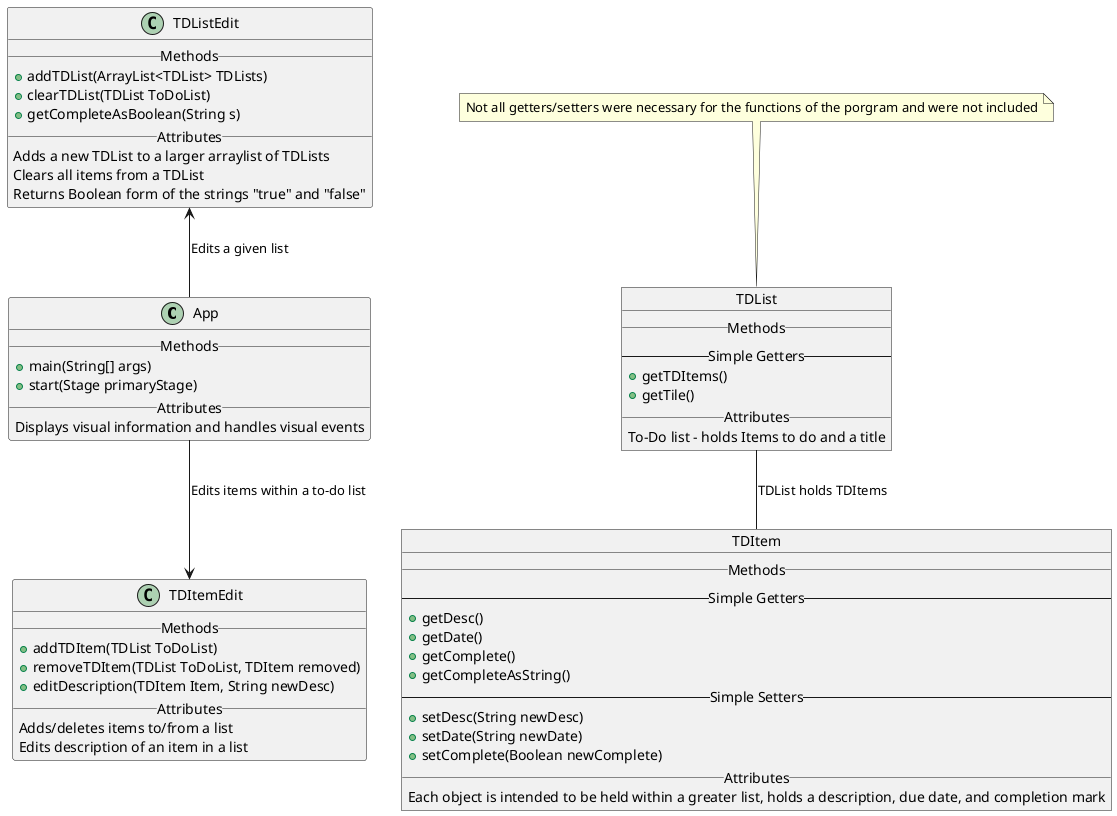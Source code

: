 @startuml
'https://plantuml.com/sequence-diagram

class "App" as App {
    __Methods__
    +main(String[] args)
    +start(Stage primaryStage)
    __Attributes__
    Displays visual information and handles visual events
}

class "TDItemEdit" as TDItemEdit {
    __Methods__
    +addTDItem(TDList ToDoList)
    +removeTDItem(TDList ToDoList, TDItem removed)
    +editDescription(TDItem Item, String newDesc)
    __Attributes__
    Adds/deletes items to/from a list
    Edits description of an item in a list
}

class "TDListEdit" as TDListEdit {
    __Methods__
    +addTDList(ArrayList<TDList> TDLists)
    +clearTDList(TDList ToDoList)
    +getCompleteAsBoolean(String s)
    __Attributes__
    Adds a new TDList to a larger arraylist of TDLists
    Clears all items from a TDList
    Returns Boolean form of the strings "true" and "false"
}

object TDItem {
    __Methods__
    --Simple Getters--
    +getDesc()
    +getDate()
    +getComplete()
    +getCompleteAsString()
    --Simple Setters--
    +setDesc(String newDesc)
    +setDate(String newDate)
    +setComplete(Boolean newComplete)
    __Attributes__
    Each object is intended to be held within a greater list, holds a description, due date, and completion mark
}

object TDList {
    __Methods__
    --Simple Getters--
    +getTDItems()
    +getTile()
    __Attributes__
    To-Do list - holds Items to do and a title
}

App --> "TDItemEdit" : Edits items within a to-do list
App -up-> "TDListEdit" : Edits a given list
TDList -- TDItem : TDList holds TDItems
note top of TDList : Not all getters/setters were necessary for the functions of the porgram and were not included


@enduml